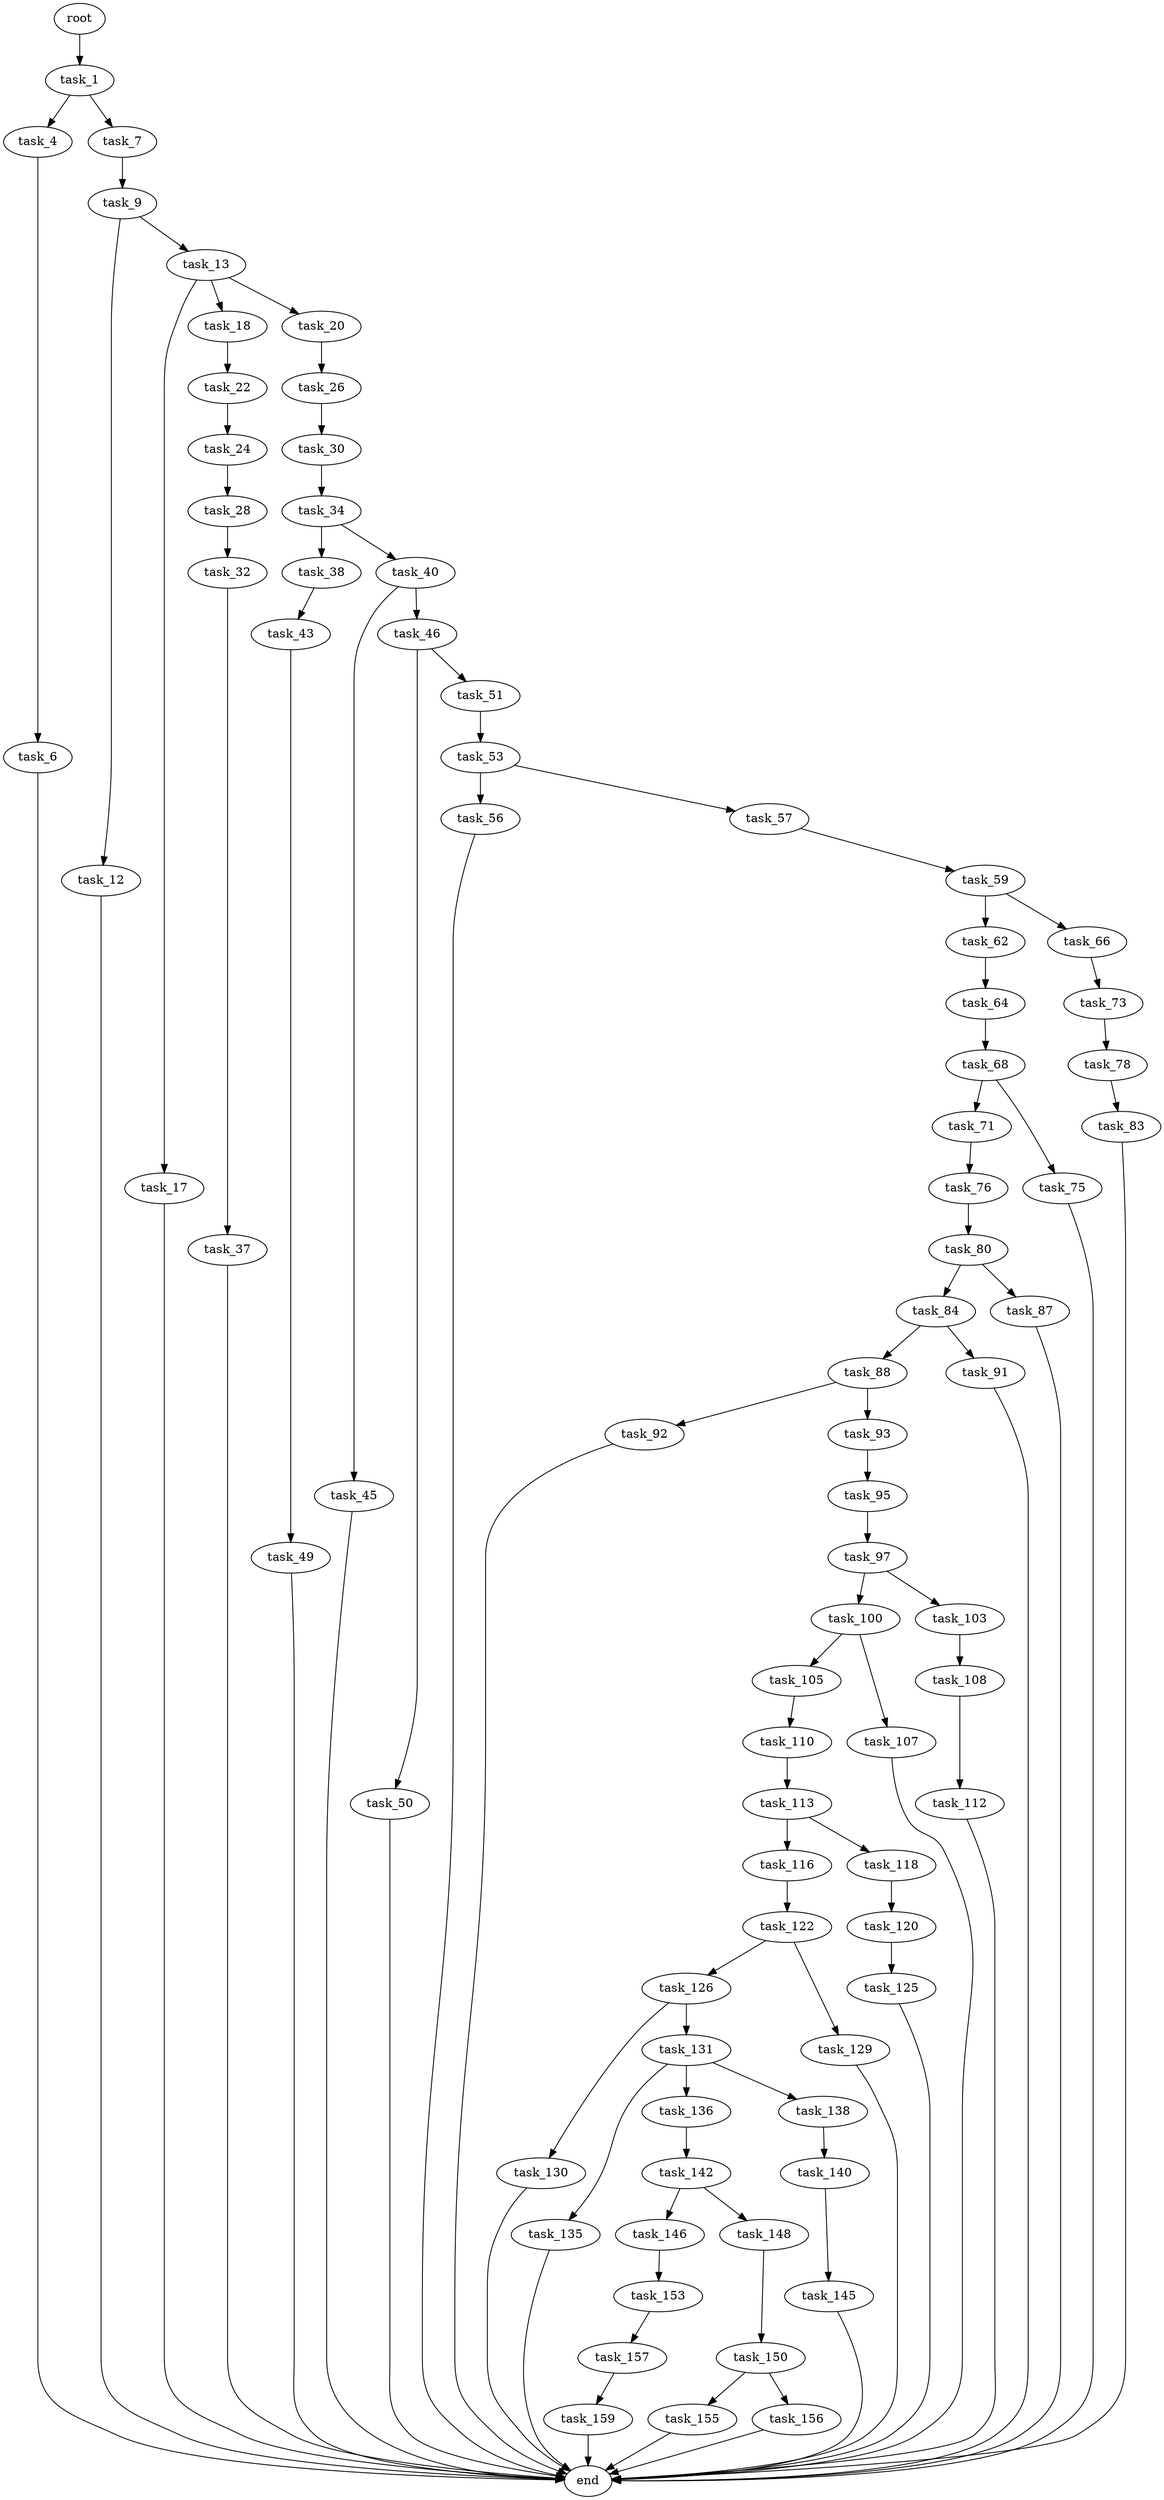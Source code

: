 digraph G {
  root [size="0.000000"];
  task_1 [size="231928233984.000000"];
  task_4 [size="782757789696.000000"];
  task_6 [size="4707690733.000000"];
  task_7 [size="368293445632.000000"];
  task_9 [size="20402027826.000000"];
  task_12 [size="17938293433.000000"];
  task_13 [size="468701512912.000000"];
  task_17 [size="1416752113498.000000"];
  task_18 [size="74028691387.000000"];
  task_20 [size="79048623904.000000"];
  task_22 [size="549755813888.000000"];
  task_24 [size="549755813888.000000"];
  task_26 [size="231928233984.000000"];
  task_28 [size="646090114.000000"];
  task_30 [size="68719476736.000000"];
  task_32 [size="68719476736.000000"];
  task_34 [size="123637879687.000000"];
  task_37 [size="3777747627.000000"];
  task_38 [size="42652944296.000000"];
  task_40 [size="90251390630.000000"];
  task_43 [size="42200143810.000000"];
  task_45 [size="211850399866.000000"];
  task_46 [size="6573841808.000000"];
  task_49 [size="1095090681086.000000"];
  task_50 [size="1291009011622.000000"];
  task_51 [size="1073741824000.000000"];
  task_53 [size="76481623825.000000"];
  task_56 [size="15398977233.000000"];
  task_57 [size="4192093438.000000"];
  task_59 [size="400973133285.000000"];
  task_62 [size="226517518585.000000"];
  task_64 [size="881800371525.000000"];
  task_66 [size="9754296760.000000"];
  task_68 [size="368293445632.000000"];
  task_71 [size="15312724854.000000"];
  task_73 [size="45352514261.000000"];
  task_75 [size="81817434003.000000"];
  task_76 [size="68719476736.000000"];
  task_78 [size="13122968759.000000"];
  task_80 [size="112176537900.000000"];
  task_83 [size="68719476736.000000"];
  task_84 [size="44299250496.000000"];
  task_87 [size="13356134103.000000"];
  task_88 [size="1072505305482.000000"];
  task_91 [size="142420999260.000000"];
  task_92 [size="368293445632.000000"];
  task_93 [size="1073741824000.000000"];
  task_95 [size="155603596796.000000"];
  task_97 [size="782757789696.000000"];
  task_100 [size="626606077545.000000"];
  task_103 [size="34224755241.000000"];
  task_105 [size="613575194253.000000"];
  task_107 [size="368293445632.000000"];
  task_108 [size="389337781873.000000"];
  task_110 [size="26124762846.000000"];
  task_112 [size="368293445632.000000"];
  task_113 [size="42035244908.000000"];
  task_116 [size="16897265578.000000"];
  task_118 [size="782757789696.000000"];
  task_120 [size="68719476736.000000"];
  task_122 [size="47469296581.000000"];
  task_125 [size="166985335372.000000"];
  task_126 [size="1073741824000.000000"];
  task_129 [size="1799274433.000000"];
  task_130 [size="368293445632.000000"];
  task_131 [size="7321647900.000000"];
  task_135 [size="86723012765.000000"];
  task_136 [size="898182818911.000000"];
  task_138 [size="8589934592.000000"];
  task_140 [size="1073741824000.000000"];
  task_142 [size="728232406567.000000"];
  task_145 [size="7811922667.000000"];
  task_146 [size="782757789696.000000"];
  task_148 [size="2684601239.000000"];
  task_150 [size="231928233984.000000"];
  task_153 [size="1440959494.000000"];
  task_155 [size="100150867614.000000"];
  task_156 [size="368293445632.000000"];
  task_157 [size="782757789696.000000"];
  task_159 [size="18823453608.000000"];
  end [size="0.000000"];

  root -> task_1 [size="1.000000"];
  task_1 -> task_4 [size="301989888.000000"];
  task_1 -> task_7 [size="301989888.000000"];
  task_4 -> task_6 [size="679477248.000000"];
  task_6 -> end [size="1.000000"];
  task_7 -> task_9 [size="411041792.000000"];
  task_9 -> task_12 [size="838860800.000000"];
  task_9 -> task_13 [size="838860800.000000"];
  task_12 -> end [size="1.000000"];
  task_13 -> task_17 [size="301989888.000000"];
  task_13 -> task_18 [size="301989888.000000"];
  task_13 -> task_20 [size="301989888.000000"];
  task_17 -> end [size="1.000000"];
  task_18 -> task_22 [size="134217728.000000"];
  task_20 -> task_26 [size="134217728.000000"];
  task_22 -> task_24 [size="536870912.000000"];
  task_24 -> task_28 [size="536870912.000000"];
  task_26 -> task_30 [size="301989888.000000"];
  task_28 -> task_32 [size="33554432.000000"];
  task_30 -> task_34 [size="134217728.000000"];
  task_32 -> task_37 [size="134217728.000000"];
  task_34 -> task_38 [size="134217728.000000"];
  task_34 -> task_40 [size="134217728.000000"];
  task_37 -> end [size="1.000000"];
  task_38 -> task_43 [size="33554432.000000"];
  task_40 -> task_45 [size="75497472.000000"];
  task_40 -> task_46 [size="75497472.000000"];
  task_43 -> task_49 [size="75497472.000000"];
  task_45 -> end [size="1.000000"];
  task_46 -> task_50 [size="411041792.000000"];
  task_46 -> task_51 [size="411041792.000000"];
  task_49 -> end [size="1.000000"];
  task_50 -> end [size="1.000000"];
  task_51 -> task_53 [size="838860800.000000"];
  task_53 -> task_56 [size="75497472.000000"];
  task_53 -> task_57 [size="75497472.000000"];
  task_56 -> end [size="1.000000"];
  task_57 -> task_59 [size="134217728.000000"];
  task_59 -> task_62 [size="679477248.000000"];
  task_59 -> task_66 [size="679477248.000000"];
  task_62 -> task_64 [size="536870912.000000"];
  task_64 -> task_68 [size="679477248.000000"];
  task_66 -> task_73 [size="33554432.000000"];
  task_68 -> task_71 [size="411041792.000000"];
  task_68 -> task_75 [size="411041792.000000"];
  task_71 -> task_76 [size="75497472.000000"];
  task_73 -> task_78 [size="838860800.000000"];
  task_75 -> end [size="1.000000"];
  task_76 -> task_80 [size="134217728.000000"];
  task_78 -> task_83 [size="411041792.000000"];
  task_80 -> task_84 [size="209715200.000000"];
  task_80 -> task_87 [size="209715200.000000"];
  task_83 -> end [size="1.000000"];
  task_84 -> task_88 [size="838860800.000000"];
  task_84 -> task_91 [size="838860800.000000"];
  task_87 -> end [size="1.000000"];
  task_88 -> task_92 [size="679477248.000000"];
  task_88 -> task_93 [size="679477248.000000"];
  task_91 -> end [size="1.000000"];
  task_92 -> end [size="1.000000"];
  task_93 -> task_95 [size="838860800.000000"];
  task_95 -> task_97 [size="134217728.000000"];
  task_97 -> task_100 [size="679477248.000000"];
  task_97 -> task_103 [size="679477248.000000"];
  task_100 -> task_105 [size="679477248.000000"];
  task_100 -> task_107 [size="679477248.000000"];
  task_103 -> task_108 [size="838860800.000000"];
  task_105 -> task_110 [size="411041792.000000"];
  task_107 -> end [size="1.000000"];
  task_108 -> task_112 [size="301989888.000000"];
  task_110 -> task_113 [size="411041792.000000"];
  task_112 -> end [size="1.000000"];
  task_113 -> task_116 [size="33554432.000000"];
  task_113 -> task_118 [size="33554432.000000"];
  task_116 -> task_122 [size="411041792.000000"];
  task_118 -> task_120 [size="679477248.000000"];
  task_120 -> task_125 [size="134217728.000000"];
  task_122 -> task_126 [size="838860800.000000"];
  task_122 -> task_129 [size="838860800.000000"];
  task_125 -> end [size="1.000000"];
  task_126 -> task_130 [size="838860800.000000"];
  task_126 -> task_131 [size="838860800.000000"];
  task_129 -> end [size="1.000000"];
  task_130 -> end [size="1.000000"];
  task_131 -> task_135 [size="134217728.000000"];
  task_131 -> task_136 [size="134217728.000000"];
  task_131 -> task_138 [size="134217728.000000"];
  task_135 -> end [size="1.000000"];
  task_136 -> task_142 [size="838860800.000000"];
  task_138 -> task_140 [size="33554432.000000"];
  task_140 -> task_145 [size="838860800.000000"];
  task_142 -> task_146 [size="838860800.000000"];
  task_142 -> task_148 [size="838860800.000000"];
  task_145 -> end [size="1.000000"];
  task_146 -> task_153 [size="679477248.000000"];
  task_148 -> task_150 [size="134217728.000000"];
  task_150 -> task_155 [size="301989888.000000"];
  task_150 -> task_156 [size="301989888.000000"];
  task_153 -> task_157 [size="33554432.000000"];
  task_155 -> end [size="1.000000"];
  task_156 -> end [size="1.000000"];
  task_157 -> task_159 [size="679477248.000000"];
  task_159 -> end [size="1.000000"];
}
